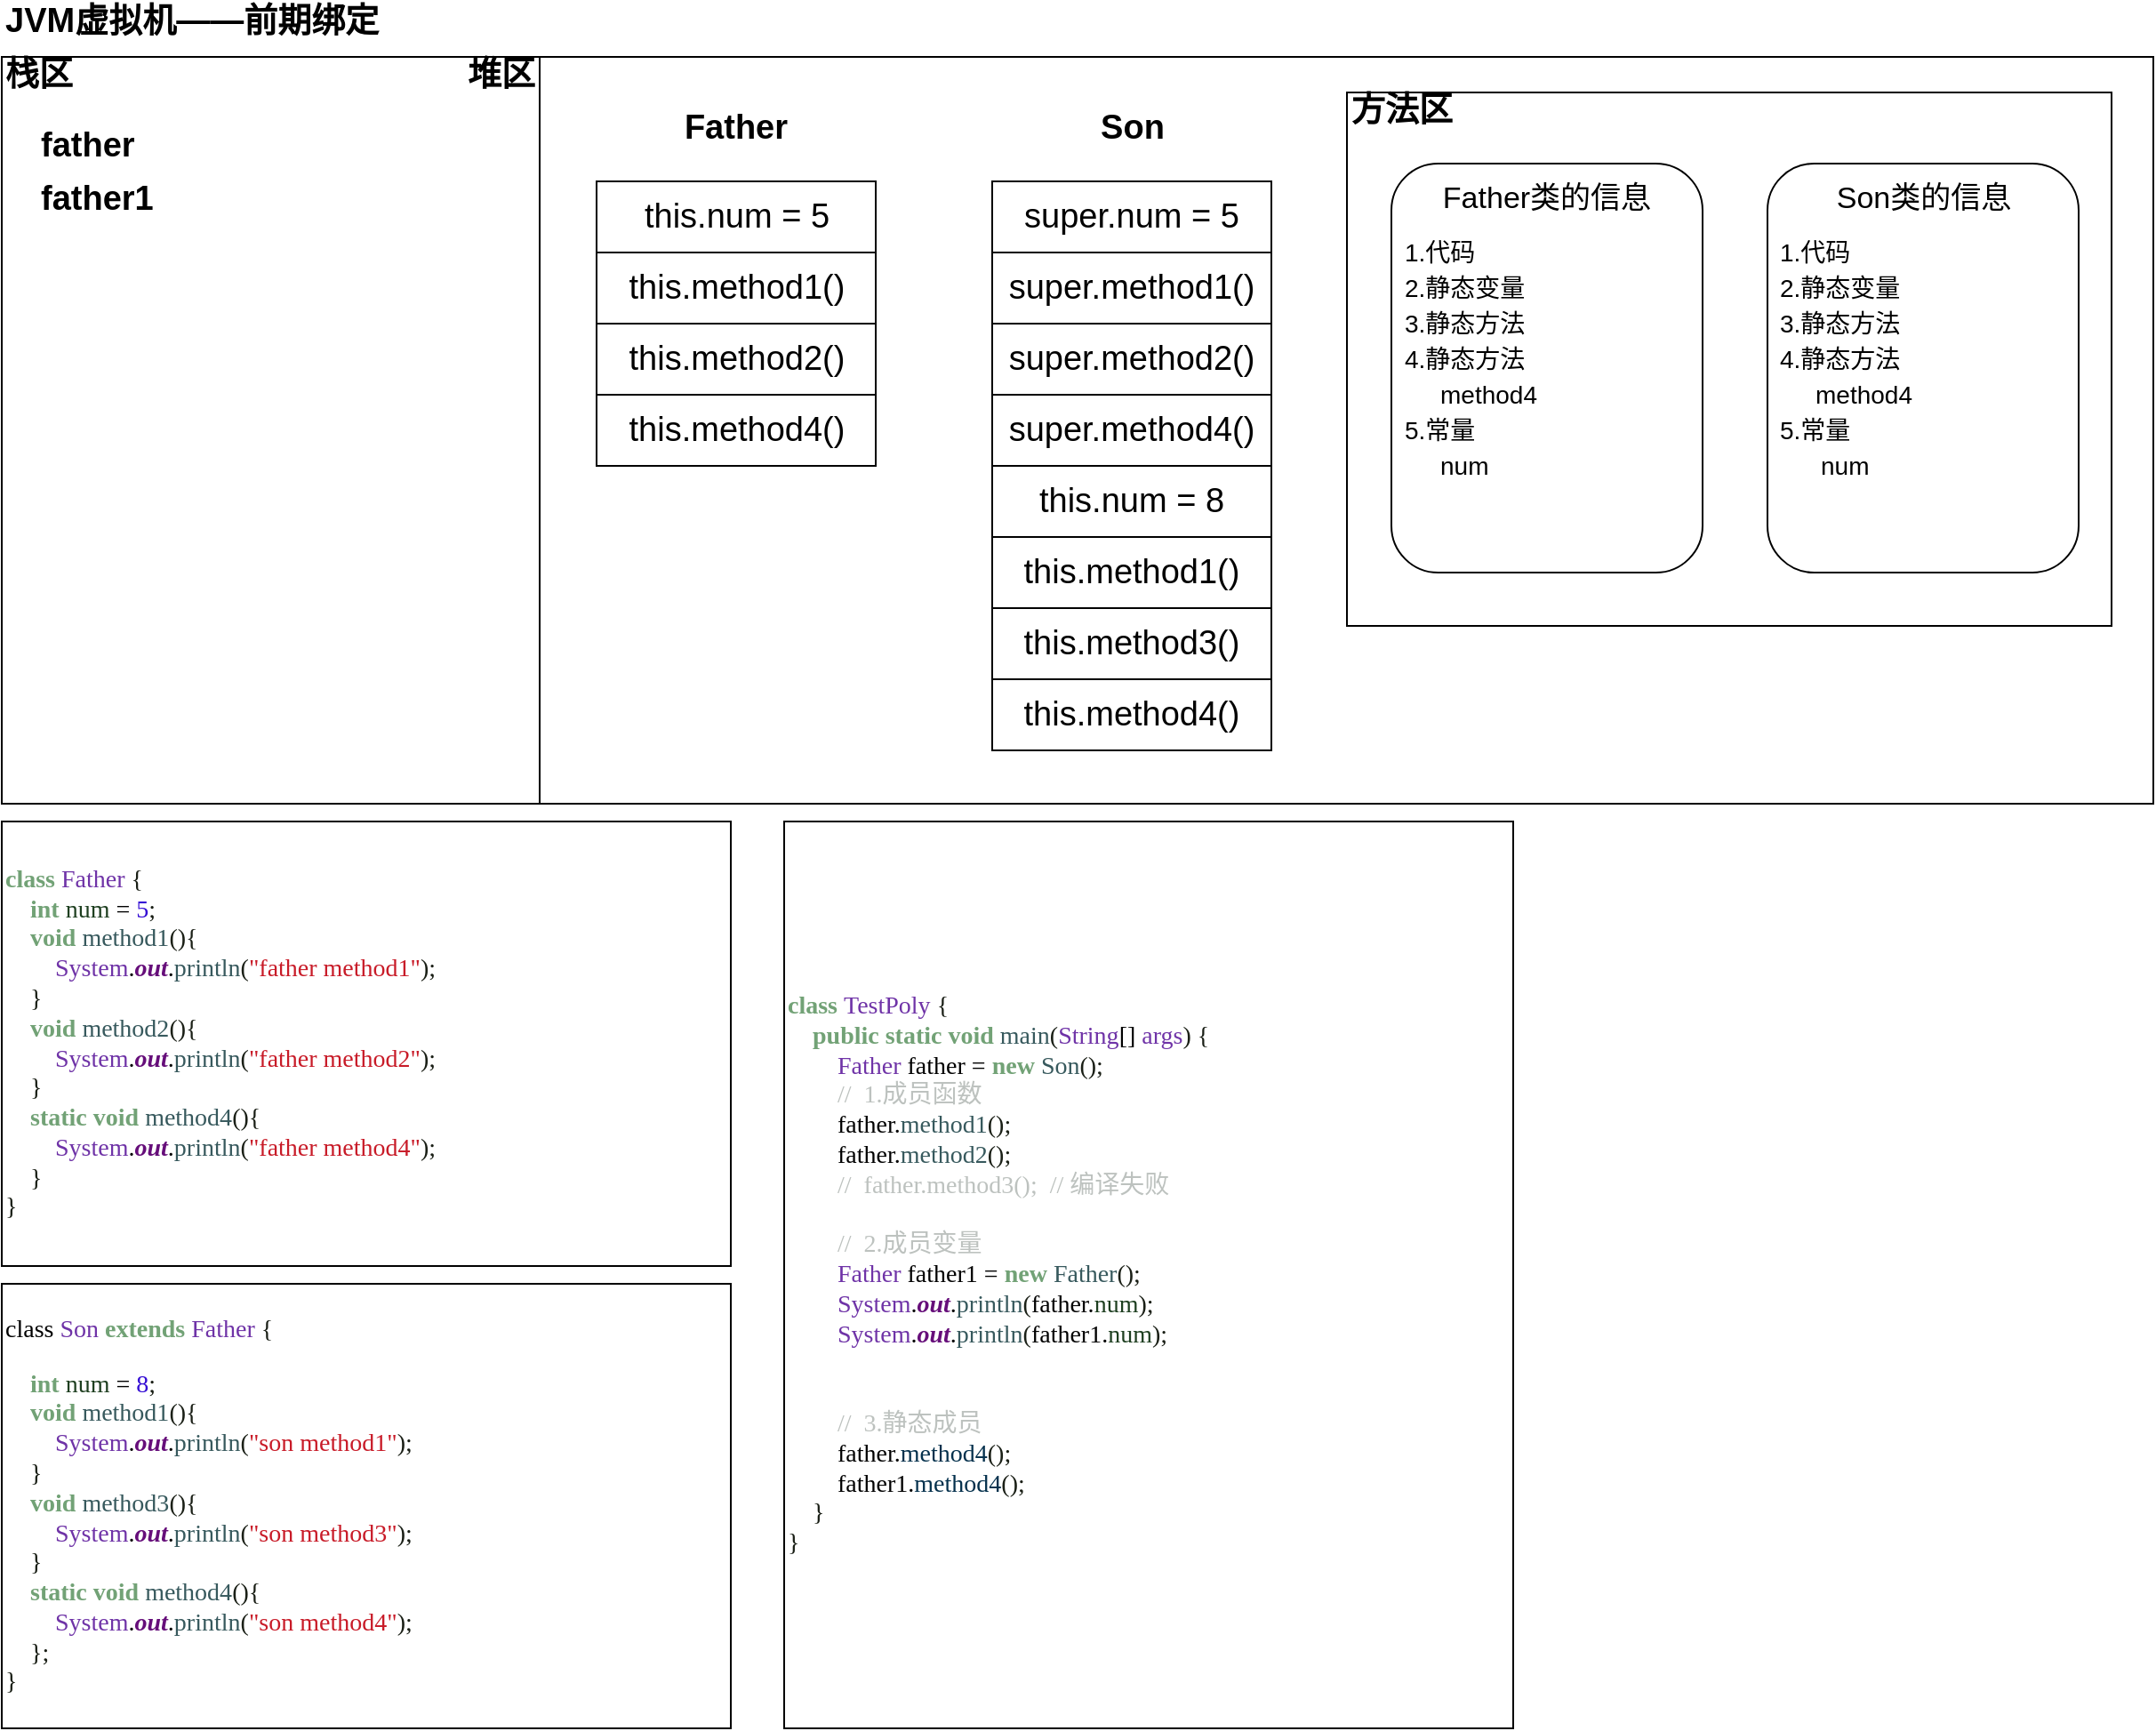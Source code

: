 <mxfile version="10.9.5" type="device"><diagram id="tF8aujJehVB9VC9344AU" name="第 1 页"><mxGraphModel dx="1106" dy="786" grid="1" gridSize="10" guides="1" tooltips="1" connect="1" arrows="1" fold="1" page="1" pageScale="1" pageWidth="827" pageHeight="1169" math="0" shadow="0"><root><mxCell id="0"/><mxCell id="1" parent="0"/><mxCell id="z6b4fmb910r7c1xjMvaU-1" value="" style="rounded=0;whiteSpace=wrap;html=1;" parent="1" vertex="1"><mxGeometry x="30" y="60" width="1210" height="420" as="geometry"/></mxCell><mxCell id="z6b4fmb910r7c1xjMvaU-6" value="栈区" style="text;html=1;strokeColor=none;fillColor=none;align=left;verticalAlign=middle;whiteSpace=wrap;rounded=0;fontSize=19;fontStyle=1" parent="1" vertex="1"><mxGeometry x="30" y="60" width="40" height="20" as="geometry"/></mxCell><mxCell id="z6b4fmb910r7c1xjMvaU-7" value="堆区" style="text;html=1;strokeColor=none;fillColor=none;align=left;verticalAlign=middle;whiteSpace=wrap;rounded=0;fontSize=19;fontStyle=1" parent="1" vertex="1"><mxGeometry x="290" y="60" width="120" height="20" as="geometry"/></mxCell><mxCell id="z6b4fmb910r7c1xjMvaU-12" value="JVM虚拟机——前期绑定" style="text;html=1;strokeColor=none;fillColor=none;align=left;verticalAlign=middle;whiteSpace=wrap;rounded=0;fontSize=19;fontStyle=1" parent="1" vertex="1"><mxGeometry x="30" y="30" width="220" height="20" as="geometry"/></mxCell><mxCell id="z6b4fmb910r7c1xjMvaU-13" value="" style="endArrow=none;html=1;fontSize=19;entryX=0.25;entryY=0;entryDx=0;entryDy=0;exitX=0.25;exitY=1;exitDx=0;exitDy=0;" parent="1" source="z6b4fmb910r7c1xjMvaU-1" target="z6b4fmb910r7c1xjMvaU-1" edge="1"><mxGeometry width="50" height="50" relative="1" as="geometry"><mxPoint x="510" y="255" as="sourcePoint"/><mxPoint x="560" y="205" as="targetPoint"/></mxGeometry></mxCell><mxCell id="z6b4fmb910r7c1xjMvaU-16" value="father" style="text;html=1;strokeColor=none;fillColor=none;align=left;verticalAlign=middle;whiteSpace=wrap;rounded=0;fontSize=19;fontStyle=1" parent="1" vertex="1"><mxGeometry x="50" y="100" width="70" height="20" as="geometry"/></mxCell><mxCell id="z6b4fmb910r7c1xjMvaU-18" value="father1" style="text;html=1;strokeColor=none;fillColor=none;align=left;verticalAlign=middle;whiteSpace=wrap;rounded=0;fontSize=19;fontStyle=1" parent="1" vertex="1"><mxGeometry x="50" y="130" width="70" height="20" as="geometry"/></mxCell><mxCell id="z6b4fmb910r7c1xjMvaU-23" value="Father" style="text;html=1;strokeColor=none;fillColor=none;align=center;verticalAlign=middle;whiteSpace=wrap;rounded=0;fontSize=19;fontStyle=1" parent="1" vertex="1"><mxGeometry x="408" y="90" width="70" height="20" as="geometry"/></mxCell><mxCell id="z6b4fmb910r7c1xjMvaU-30" value="" style="rounded=0;whiteSpace=wrap;html=1;fontSize=19;align=center;" parent="1" vertex="1"><mxGeometry x="786.5" y="80" width="430" height="300" as="geometry"/></mxCell><mxCell id="z6b4fmb910r7c1xjMvaU-31" value="方法区" style="text;html=1;strokeColor=none;fillColor=none;align=left;verticalAlign=middle;whiteSpace=wrap;rounded=0;fontSize=19;fontStyle=1" parent="1" vertex="1"><mxGeometry x="786.5" y="80" width="120" height="20" as="geometry"/></mxCell><mxCell id="z6b4fmb910r7c1xjMvaU-32" value="&lt;pre style=&quot;background-color: rgb(255 , 255 , 255) ; font-family: &amp;#34;menlo&amp;#34; ; font-size: 10.5pt&quot;&gt;&lt;span style=&quot;color: #72a276 ; font-weight: bold&quot;&gt;class &lt;/span&gt;&lt;span style=&quot;color: #6f33a7&quot;&gt;Father &lt;/span&gt;&lt;span style=&quot;color: #1a1f16&quot;&gt;{&lt;br&gt;&lt;/span&gt;&lt;span style=&quot;color: #1a1f16&quot;&gt;    &lt;/span&gt;&lt;span style=&quot;color: #72a276 ; font-weight: bold&quot;&gt;int &lt;/span&gt;&lt;span style=&quot;color: #1e3f20&quot;&gt;num &lt;/span&gt;= &lt;span style=&quot;color: #340dd4&quot;&gt;5&lt;/span&gt;&lt;span style=&quot;color: #1a1f16&quot;&gt;;&lt;br&gt;&lt;/span&gt;&lt;span style=&quot;color: #1a1f16&quot;&gt;    &lt;/span&gt;&lt;span style=&quot;color: #72a276 ; font-weight: bold&quot;&gt;void &lt;/span&gt;&lt;span style=&quot;color: #37595d&quot;&gt;method1&lt;/span&gt;&lt;span style=&quot;color: #1a1f16&quot;&gt;(){&lt;br&gt;&lt;/span&gt;&lt;span style=&quot;color: #1a1f16&quot;&gt;        &lt;/span&gt;&lt;span style=&quot;color: #6f33a7&quot;&gt;System&lt;/span&gt;.&lt;span style=&quot;color: #660e7a ; font-weight: bold ; font-style: italic&quot;&gt;out&lt;/span&gt;.&lt;span style=&quot;color: #37595d&quot;&gt;println&lt;/span&gt;&lt;span style=&quot;color: #1a1f16&quot;&gt;(&lt;/span&gt;&lt;span style=&quot;color: #c81b28&quot;&gt;&quot;father method1&quot;&lt;/span&gt;&lt;span style=&quot;color: #1a1f16&quot;&gt;);&lt;br&gt;&lt;/span&gt;&lt;span style=&quot;color: #1a1f16&quot;&gt;    }&lt;br&gt;&lt;/span&gt;&lt;span style=&quot;color: #1a1f16&quot;&gt;    &lt;/span&gt;&lt;span style=&quot;color: #72a276 ; font-weight: bold&quot;&gt;void &lt;/span&gt;&lt;span style=&quot;color: #37595d&quot;&gt;method2&lt;/span&gt;&lt;span style=&quot;color: #1a1f16&quot;&gt;(){&lt;br&gt;&lt;/span&gt;&lt;span style=&quot;color: #1a1f16&quot;&gt;        &lt;/span&gt;&lt;span style=&quot;color: #6f33a7&quot;&gt;System&lt;/span&gt;.&lt;span style=&quot;color: #660e7a ; font-weight: bold ; font-style: italic&quot;&gt;out&lt;/span&gt;.&lt;span style=&quot;color: #37595d&quot;&gt;println&lt;/span&gt;&lt;span style=&quot;color: #1a1f16&quot;&gt;(&lt;/span&gt;&lt;span style=&quot;color: #c81b28&quot;&gt;&quot;father method2&quot;&lt;/span&gt;&lt;span style=&quot;color: #1a1f16&quot;&gt;);&lt;br&gt;&lt;/span&gt;&lt;span style=&quot;color: #1a1f16&quot;&gt;    }&lt;br&gt;&lt;/span&gt;&lt;span style=&quot;color: #1a1f16&quot;&gt;    &lt;/span&gt;&lt;span style=&quot;color: #72a276 ; font-weight: bold&quot;&gt;static void &lt;/span&gt;&lt;span style=&quot;color: #37595d&quot;&gt;method4&lt;/span&gt;&lt;span style=&quot;color: #1a1f16&quot;&gt;(){&lt;br&gt;&lt;/span&gt;&lt;span style=&quot;color: #1a1f16&quot;&gt;        &lt;/span&gt;&lt;span style=&quot;color: #6f33a7&quot;&gt;System&lt;/span&gt;.&lt;span style=&quot;color: #660e7a ; font-weight: bold ; font-style: italic&quot;&gt;out&lt;/span&gt;.&lt;span style=&quot;color: #37595d&quot;&gt;println&lt;/span&gt;&lt;span style=&quot;color: #1a1f16&quot;&gt;(&lt;/span&gt;&lt;span style=&quot;color: #c81b28&quot;&gt;&quot;father method4&quot;&lt;/span&gt;&lt;span style=&quot;color: #1a1f16&quot;&gt;);&lt;br&gt;&lt;/span&gt;&lt;span style=&quot;color: #1a1f16&quot;&gt;    }&lt;br&gt;&lt;/span&gt;&lt;span style=&quot;color: #1a1f16&quot;&gt;}&lt;/span&gt;&lt;/pre&gt;" style="rounded=0;whiteSpace=wrap;html=1;fontSize=19;align=left;" parent="1" vertex="1"><mxGeometry x="30" y="490" width="410" height="250" as="geometry"/></mxCell><mxCell id="z6b4fmb910r7c1xjMvaU-33" value="&lt;pre style=&quot;background-color: rgb(255 , 255 , 255) ; font-family: &amp;#34;menlo&amp;#34; ; font-size: 10.5pt&quot;&gt;class &lt;span style=&quot;font-size: 10.5pt ; white-space: normal ; color: rgb(111 , 51 , 167)&quot;&gt;Son &lt;/span&gt;&lt;span style=&quot;font-size: 10.5pt ; white-space: normal ; color: rgb(114 , 162 , 118) ; font-weight: bold&quot;&gt;extends &lt;/span&gt;&lt;span style=&quot;font-size: 10.5pt ; white-space: normal ; color: rgb(111 , 51 , 167)&quot;&gt;Father &lt;/span&gt;&lt;span style=&quot;font-size: 10.5pt ; white-space: normal ; color: rgb(26 , 31 , 22)&quot;&gt;{&lt;/span&gt;&lt;br&gt;&lt;/pre&gt;&lt;pre style=&quot;background-color: rgb(255 , 255 , 255) ; font-family: &amp;#34;menlo&amp;#34; ; font-size: 10.5pt&quot;&gt;&lt;pre style=&quot;font-family: &amp;#34;menlo&amp;#34; ; font-size: 10.5pt&quot;&gt;&lt;span style=&quot;color: #1a1f16&quot;&gt;    &lt;/span&gt;&lt;span style=&quot;color: #72a276 ; font-weight: bold&quot;&gt;int &lt;/span&gt;&lt;span style=&quot;color: #1e3f20&quot;&gt;num &lt;/span&gt;= &lt;span style=&quot;color: #340dd4&quot;&gt;8&lt;/span&gt;&lt;span style=&quot;color: #1a1f16&quot;&gt;;&lt;br&gt;&lt;/span&gt;&lt;span style=&quot;color: #1a1f16&quot;&gt;    &lt;/span&gt;&lt;span style=&quot;color: #72a276 ; font-weight: bold&quot;&gt;void &lt;/span&gt;&lt;span style=&quot;color: #37595d&quot;&gt;method1&lt;/span&gt;&lt;span style=&quot;color: #1a1f16&quot;&gt;(){&lt;br&gt;&lt;/span&gt;&lt;span style=&quot;color: #1a1f16&quot;&gt;        &lt;/span&gt;&lt;span style=&quot;color: #6f33a7&quot;&gt;System&lt;/span&gt;.&lt;span style=&quot;color: #660e7a ; font-weight: bold ; font-style: italic&quot;&gt;out&lt;/span&gt;.&lt;span style=&quot;color: #37595d&quot;&gt;println&lt;/span&gt;&lt;span style=&quot;color: #1a1f16&quot;&gt;(&lt;/span&gt;&lt;span style=&quot;color: #c81b28&quot;&gt;&quot;son method1&quot;&lt;/span&gt;&lt;span style=&quot;color: #1a1f16&quot;&gt;);&lt;br&gt;&lt;/span&gt;&lt;span style=&quot;color: #1a1f16&quot;&gt;    }&lt;br&gt;&lt;/span&gt;&lt;span style=&quot;color: #1a1f16&quot;&gt;    &lt;/span&gt;&lt;span style=&quot;color: #72a276 ; font-weight: bold&quot;&gt;void &lt;/span&gt;&lt;span style=&quot;color: #37595d&quot;&gt;method3&lt;/span&gt;&lt;span style=&quot;color: #1a1f16&quot;&gt;(){&lt;br&gt;&lt;/span&gt;&lt;span style=&quot;color: #1a1f16&quot;&gt;        &lt;/span&gt;&lt;span style=&quot;color: #6f33a7&quot;&gt;System&lt;/span&gt;.&lt;span style=&quot;color: #660e7a ; font-weight: bold ; font-style: italic&quot;&gt;out&lt;/span&gt;.&lt;span style=&quot;color: #37595d&quot;&gt;println&lt;/span&gt;&lt;span style=&quot;color: #1a1f16&quot;&gt;(&lt;/span&gt;&lt;span style=&quot;color: #c81b28&quot;&gt;&quot;son method3&quot;&lt;/span&gt;&lt;span style=&quot;color: #1a1f16&quot;&gt;);&lt;br&gt;&lt;/span&gt;&lt;span style=&quot;color: #1a1f16&quot;&gt;    }&lt;br&gt;&lt;/span&gt;&lt;span style=&quot;color: #1a1f16&quot;&gt;    &lt;/span&gt;&lt;span style=&quot;color: #72a276 ; font-weight: bold&quot;&gt;static void &lt;/span&gt;&lt;span style=&quot;color: #37595d&quot;&gt;method4&lt;/span&gt;&lt;span style=&quot;color: #1a1f16&quot;&gt;(){&lt;br&gt;&lt;/span&gt;&lt;span style=&quot;color: #1a1f16&quot;&gt;        &lt;/span&gt;&lt;span style=&quot;color: #6f33a7&quot;&gt;System&lt;/span&gt;.&lt;span style=&quot;color: #660e7a ; font-weight: bold ; font-style: italic&quot;&gt;out&lt;/span&gt;.&lt;span style=&quot;color: #37595d&quot;&gt;println&lt;/span&gt;&lt;span style=&quot;color: #1a1f16&quot;&gt;(&lt;/span&gt;&lt;span style=&quot;color: #c81b28&quot;&gt;&quot;son method4&quot;&lt;/span&gt;&lt;span style=&quot;color: #1a1f16&quot;&gt;);&lt;br&gt;&lt;/span&gt;&lt;span style=&quot;color: #1a1f16&quot;&gt;    };&lt;br&gt;&lt;/span&gt;&lt;span style=&quot;color: #1a1f16&quot;&gt;}&lt;/span&gt;&lt;/pre&gt;&lt;/pre&gt;" style="rounded=0;whiteSpace=wrap;html=1;fontSize=19;align=left;" parent="1" vertex="1"><mxGeometry x="30" y="750" width="410" height="250" as="geometry"/></mxCell><mxCell id="z6b4fmb910r7c1xjMvaU-34" value="&lt;pre style=&quot;background-color: rgb(255 , 255 , 255) ; font-family: &amp;#34;menlo&amp;#34; ; font-size: 10.5pt&quot;&gt;&lt;pre style=&quot;font-family: &amp;#34;menlo&amp;#34; ; font-size: 10.5pt&quot;&gt;&lt;span style=&quot;color: #72a276 ; font-weight: bold&quot;&gt;class &lt;/span&gt;&lt;span style=&quot;color: #6f33a7&quot;&gt;TestPoly &lt;/span&gt;&lt;span style=&quot;color: #1a1f16&quot;&gt;{&lt;br&gt;&lt;/span&gt;&lt;span style=&quot;color: #1a1f16&quot;&gt;    &lt;/span&gt;&lt;span style=&quot;color: #72a276 ; font-weight: bold&quot;&gt;public static void &lt;/span&gt;&lt;span style=&quot;color: #37595d&quot;&gt;main&lt;/span&gt;&lt;span style=&quot;color: #1a1f16&quot;&gt;(&lt;/span&gt;&lt;span style=&quot;color: #6f33a7&quot;&gt;String&lt;/span&gt;[] &lt;span style=&quot;color: #6f33a7&quot;&gt;args&lt;/span&gt;&lt;span style=&quot;color: #1a1f16&quot;&gt;) {&lt;br&gt;&lt;/span&gt;&lt;span style=&quot;color: #1a1f16&quot;&gt;        &lt;/span&gt;&lt;span style=&quot;color: #6f33a7&quot;&gt;Father &lt;/span&gt;father = &lt;span style=&quot;color: #72a276 ; font-weight: bold&quot;&gt;new &lt;/span&gt;&lt;span style=&quot;color: #37595d&quot;&gt;Son&lt;/span&gt;&lt;span style=&quot;color: #1a1f16&quot;&gt;();&lt;br&gt;&lt;/span&gt;&lt;span style=&quot;color: #1a1f16&quot;&gt;        &lt;/span&gt;&lt;span style=&quot;color: #bdc2bf&quot;&gt;//  1.成员函数&lt;br&gt;&lt;/span&gt;&lt;span style=&quot;color: #bdc2bf&quot;&gt;        &lt;/span&gt;father.&lt;span style=&quot;color: #37595d&quot;&gt;method1&lt;/span&gt;&lt;span style=&quot;color: #1a1f16&quot;&gt;();&lt;br&gt;&lt;/span&gt;&lt;span style=&quot;color: #1a1f16&quot;&gt;        &lt;/span&gt;father.&lt;span style=&quot;color: #37595d&quot;&gt;method2&lt;/span&gt;&lt;span style=&quot;color: #1a1f16&quot;&gt;();&lt;br&gt;&lt;/span&gt;&lt;span style=&quot;color: #1a1f16&quot;&gt;        &lt;/span&gt;&lt;span style=&quot;color: #bdc2bf&quot;&gt;//  father.method3();  // 编译失败&lt;br&gt;&lt;/span&gt;&lt;span style=&quot;color: #bdc2bf&quot;&gt;&lt;br&gt;&lt;/span&gt;&lt;span style=&quot;color: #bdc2bf&quot;&gt;        //  2.成员变量&lt;br&gt;&lt;/span&gt;&lt;span style=&quot;color: #bdc2bf&quot;&gt;        &lt;/span&gt;&lt;span style=&quot;color: #6f33a7&quot;&gt;Father &lt;/span&gt;father1 = &lt;span style=&quot;color: #72a276 ; font-weight: bold&quot;&gt;new &lt;/span&gt;&lt;span style=&quot;color: #37595d&quot;&gt;Father&lt;/span&gt;&lt;span style=&quot;color: #1a1f16&quot;&gt;();&lt;br&gt;&lt;/span&gt;&lt;span style=&quot;color: #1a1f16&quot;&gt;        &lt;/span&gt;&lt;span style=&quot;color: #6f33a7&quot;&gt;System&lt;/span&gt;.&lt;span style=&quot;color: #660e7a ; font-weight: bold ; font-style: italic&quot;&gt;out&lt;/span&gt;.&lt;span style=&quot;color: #37595d&quot;&gt;println&lt;/span&gt;&lt;span style=&quot;color: #1a1f16&quot;&gt;(&lt;/span&gt;father.&lt;span style=&quot;color: #1e3f20&quot;&gt;num&lt;/span&gt;&lt;span style=&quot;color: #1a1f16&quot;&gt;);&lt;br&gt;&lt;/span&gt;&lt;span style=&quot;color: #1a1f16&quot;&gt;        &lt;/span&gt;&lt;span style=&quot;color: #6f33a7&quot;&gt;System&lt;/span&gt;.&lt;span style=&quot;color: #660e7a ; font-weight: bold ; font-style: italic&quot;&gt;out&lt;/span&gt;.&lt;span style=&quot;color: #37595d&quot;&gt;println&lt;/span&gt;&lt;span style=&quot;color: #1a1f16&quot;&gt;(&lt;/span&gt;father1.&lt;span style=&quot;color: #1e3f20&quot;&gt;num&lt;/span&gt;&lt;span style=&quot;color: #1a1f16&quot;&gt;);&lt;br&gt;&lt;/span&gt;&lt;span style=&quot;color: #1a1f16&quot;&gt;&lt;br&gt;&lt;/span&gt;&lt;span style=&quot;color: #1a1f16&quot;&gt;&lt;br&gt;&lt;/span&gt;&lt;span style=&quot;color: #1a1f16&quot;&gt;        &lt;/span&gt;&lt;span style=&quot;color: #bdc2bf&quot;&gt;//  3.静态成员&lt;br&gt;&lt;/span&gt;&lt;span style=&quot;color: #bdc2bf&quot;&gt;        &lt;/span&gt;father.&lt;span style=&quot;color: #05314d&quot;&gt;method4&lt;/span&gt;&lt;span style=&quot;color: #1a1f16&quot;&gt;();&lt;br&gt;&lt;/span&gt;&lt;span style=&quot;color: #1a1f16&quot;&gt;        &lt;/span&gt;father1.&lt;span style=&quot;color: #05314d&quot;&gt;method4&lt;/span&gt;&lt;span style=&quot;color: #1a1f16&quot;&gt;();&lt;br&gt;&lt;/span&gt;&lt;span style=&quot;color: #1a1f16&quot;&gt;    }&lt;br&gt;&lt;/span&gt;&lt;span style=&quot;color: #1a1f16&quot;&gt;}&lt;/span&gt;&lt;/pre&gt;&lt;/pre&gt;" style="rounded=0;whiteSpace=wrap;html=1;fontSize=19;align=left;" parent="1" vertex="1"><mxGeometry x="470" y="490" width="410" height="510" as="geometry"/></mxCell><mxCell id="z6b4fmb910r7c1xjMvaU-35" value="" style="rounded=1;whiteSpace=wrap;html=1;fontSize=19;align=center;" parent="1" vertex="1"><mxGeometry x="811.5" y="120" width="175" height="230" as="geometry"/></mxCell><mxCell id="z6b4fmb910r7c1xjMvaU-36" value="Father类的信息" style="text;html=1;strokeColor=none;fillColor=none;align=center;verticalAlign=middle;whiteSpace=wrap;rounded=0;fontSize=17;fontStyle=0" parent="1" vertex="1"><mxGeometry x="839" y="130" width="120" height="20" as="geometry"/></mxCell><mxCell id="z6b4fmb910r7c1xjMvaU-37" value="1.代码" style="text;html=1;strokeColor=none;fillColor=none;align=left;verticalAlign=middle;whiteSpace=wrap;rounded=0;fontSize=14;fontStyle=0" parent="1" vertex="1"><mxGeometry x="816.5" y="160" width="120" height="20" as="geometry"/></mxCell><mxCell id="z6b4fmb910r7c1xjMvaU-38" value="2.静态变量" style="text;html=1;strokeColor=none;fillColor=none;align=left;verticalAlign=middle;whiteSpace=wrap;rounded=0;fontSize=14;fontStyle=0" parent="1" vertex="1"><mxGeometry x="816.5" y="180" width="120" height="20" as="geometry"/></mxCell><mxCell id="z6b4fmb910r7c1xjMvaU-39" value="3.静态方法" style="text;html=1;strokeColor=none;fillColor=none;align=left;verticalAlign=middle;whiteSpace=wrap;rounded=0;fontSize=14;fontStyle=0" parent="1" vertex="1"><mxGeometry x="816.5" y="200" width="120" height="20" as="geometry"/></mxCell><mxCell id="z6b4fmb910r7c1xjMvaU-40" value="4.静态方法" style="text;html=1;strokeColor=none;fillColor=none;align=left;verticalAlign=middle;whiteSpace=wrap;rounded=0;fontSize=14;fontStyle=0" parent="1" vertex="1"><mxGeometry x="816.5" y="220" width="120" height="20" as="geometry"/></mxCell><mxCell id="z6b4fmb910r7c1xjMvaU-41" value="method4" style="text;html=1;strokeColor=none;fillColor=none;align=left;verticalAlign=middle;whiteSpace=wrap;rounded=0;fontSize=14;fontStyle=0" parent="1" vertex="1"><mxGeometry x="836.5" y="240" width="120" height="20" as="geometry"/></mxCell><mxCell id="z6b4fmb910r7c1xjMvaU-42" value="5.常量" style="text;html=1;strokeColor=none;fillColor=none;align=left;verticalAlign=middle;whiteSpace=wrap;rounded=0;fontSize=14;fontStyle=0" parent="1" vertex="1"><mxGeometry x="816.5" y="260" width="120" height="20" as="geometry"/></mxCell><mxCell id="z6b4fmb910r7c1xjMvaU-43" value="" style="rounded=1;whiteSpace=wrap;html=1;fontSize=19;align=center;" parent="1" vertex="1"><mxGeometry x="1023" y="120" width="175" height="230" as="geometry"/></mxCell><mxCell id="z6b4fmb910r7c1xjMvaU-44" value="Son类的信息" style="text;html=1;strokeColor=none;fillColor=none;align=center;verticalAlign=middle;whiteSpace=wrap;rounded=0;fontSize=17;fontStyle=0" parent="1" vertex="1"><mxGeometry x="1050.5" y="130" width="120" height="20" as="geometry"/></mxCell><mxCell id="z6b4fmb910r7c1xjMvaU-45" value="1.代码" style="text;html=1;strokeColor=none;fillColor=none;align=left;verticalAlign=middle;whiteSpace=wrap;rounded=0;fontSize=14;fontStyle=0" parent="1" vertex="1"><mxGeometry x="1028" y="160" width="120" height="20" as="geometry"/></mxCell><mxCell id="z6b4fmb910r7c1xjMvaU-46" value="2.静态变量" style="text;html=1;strokeColor=none;fillColor=none;align=left;verticalAlign=middle;whiteSpace=wrap;rounded=0;fontSize=14;fontStyle=0" parent="1" vertex="1"><mxGeometry x="1028" y="180" width="120" height="20" as="geometry"/></mxCell><mxCell id="z6b4fmb910r7c1xjMvaU-47" value="3.静态方法" style="text;html=1;strokeColor=none;fillColor=none;align=left;verticalAlign=middle;whiteSpace=wrap;rounded=0;fontSize=14;fontStyle=0" parent="1" vertex="1"><mxGeometry x="1028" y="200" width="120" height="20" as="geometry"/></mxCell><mxCell id="z6b4fmb910r7c1xjMvaU-48" value="4.静态方法" style="text;html=1;strokeColor=none;fillColor=none;align=left;verticalAlign=middle;whiteSpace=wrap;rounded=0;fontSize=14;fontStyle=0" parent="1" vertex="1"><mxGeometry x="1028" y="220" width="120" height="20" as="geometry"/></mxCell><mxCell id="z6b4fmb910r7c1xjMvaU-49" value="method4" style="text;html=1;strokeColor=none;fillColor=none;align=left;verticalAlign=middle;whiteSpace=wrap;rounded=0;fontSize=14;fontStyle=0" parent="1" vertex="1"><mxGeometry x="1048" y="240" width="120" height="20" as="geometry"/></mxCell><mxCell id="z6b4fmb910r7c1xjMvaU-50" value="5.常量" style="text;html=1;strokeColor=none;fillColor=none;align=left;verticalAlign=middle;whiteSpace=wrap;rounded=0;fontSize=14;fontStyle=0" parent="1" vertex="1"><mxGeometry x="1028" y="260" width="120" height="20" as="geometry"/></mxCell><mxCell id="z6b4fmb910r7c1xjMvaU-52" value="Son" style="text;html=1;strokeColor=none;fillColor=none;align=center;verticalAlign=middle;whiteSpace=wrap;rounded=0;fontSize=19;fontStyle=1" parent="1" vertex="1"><mxGeometry x="630.5" y="90" width="70" height="20" as="geometry"/></mxCell><mxCell id="V_s2aIjGs7UITKvMzGKu-1" value="num" style="text;html=1;strokeColor=none;fillColor=none;align=left;verticalAlign=middle;whiteSpace=wrap;rounded=0;fontSize=14;fontStyle=0" vertex="1" parent="1"><mxGeometry x="836.5" y="280" width="120" height="20" as="geometry"/></mxCell><mxCell id="V_s2aIjGs7UITKvMzGKu-2" value="num" style="text;html=1;strokeColor=none;fillColor=none;align=left;verticalAlign=middle;whiteSpace=wrap;rounded=0;fontSize=14;fontStyle=0" vertex="1" parent="1"><mxGeometry x="1050.5" y="280" width="120" height="20" as="geometry"/></mxCell><mxCell id="V_s2aIjGs7UITKvMzGKu-14" value="&lt;span style=&quot;font-size: 19px; white-space: normal;&quot;&gt;this.num = 5&lt;/span&gt;" style="rounded=0;whiteSpace=wrap;html=1;align=center;" vertex="1" parent="1"><mxGeometry x="364.5" y="130" width="157" height="40" as="geometry"/></mxCell><mxCell id="V_s2aIjGs7UITKvMzGKu-15" value="&lt;span style=&quot;font-size: 19px ; white-space: normal&quot;&gt;this.method1()&lt;/span&gt;" style="rounded=0;whiteSpace=wrap;html=1;align=center;" vertex="1" parent="1"><mxGeometry x="364.5" y="170" width="157" height="40" as="geometry"/></mxCell><mxCell id="V_s2aIjGs7UITKvMzGKu-16" value="&lt;span style=&quot;font-size: 19px&quot;&gt;this.method2()&lt;/span&gt;" style="rounded=0;whiteSpace=wrap;html=1;align=center;" vertex="1" parent="1"><mxGeometry x="364.5" y="210" width="157" height="40" as="geometry"/></mxCell><mxCell id="V_s2aIjGs7UITKvMzGKu-17" value="&lt;span style=&quot;font-size: 19px&quot;&gt;this.method4()&lt;/span&gt;" style="rounded=0;whiteSpace=wrap;html=1;align=center;" vertex="1" parent="1"><mxGeometry x="364.5" y="250" width="157" height="40" as="geometry"/></mxCell><mxCell id="V_s2aIjGs7UITKvMzGKu-18" value="&lt;span style=&quot;font-size: 19px&quot;&gt;super.num = 5&lt;/span&gt;" style="rounded=0;whiteSpace=wrap;html=1;align=center;" vertex="1" parent="1"><mxGeometry x="587" y="130" width="157" height="40" as="geometry"/></mxCell><mxCell id="V_s2aIjGs7UITKvMzGKu-20" value="&lt;span style=&quot;font-size: 19px&quot;&gt;super&lt;/span&gt;&lt;span style=&quot;font-size: 19px ; white-space: normal&quot;&gt;.method1()&lt;/span&gt;" style="rounded=0;whiteSpace=wrap;html=1;align=center;" vertex="1" parent="1"><mxGeometry x="587" y="170" width="157" height="40" as="geometry"/></mxCell><mxCell id="V_s2aIjGs7UITKvMzGKu-21" value="&lt;span style=&quot;font-size: 19px&quot;&gt;super&lt;/span&gt;&lt;span style=&quot;font-size: 19px&quot;&gt;.method2()&lt;/span&gt;" style="rounded=0;whiteSpace=wrap;html=1;align=center;" vertex="1" parent="1"><mxGeometry x="587" y="210" width="157" height="40" as="geometry"/></mxCell><mxCell id="V_s2aIjGs7UITKvMzGKu-22" value="&lt;span style=&quot;font-size: 19px&quot;&gt;super&lt;/span&gt;&lt;span style=&quot;font-size: 19px&quot;&gt;.method4()&lt;/span&gt;" style="rounded=0;whiteSpace=wrap;html=1;align=center;" vertex="1" parent="1"><mxGeometry x="587" y="250" width="157" height="40" as="geometry"/></mxCell><mxCell id="V_s2aIjGs7UITKvMzGKu-23" value="&lt;span style=&quot;font-size: 19px&quot;&gt;this.method4()&lt;/span&gt;" style="rounded=0;whiteSpace=wrap;html=1;align=center;" vertex="1" parent="1"><mxGeometry x="587" y="410" width="157" height="40" as="geometry"/></mxCell><mxCell id="V_s2aIjGs7UITKvMzGKu-24" value="&lt;span style=&quot;font-size: 19px&quot;&gt;this.method3()&lt;/span&gt;" style="rounded=0;whiteSpace=wrap;html=1;align=center;" vertex="1" parent="1"><mxGeometry x="587" y="370" width="157" height="40" as="geometry"/></mxCell><mxCell id="V_s2aIjGs7UITKvMzGKu-25" value="&lt;span style=&quot;font-size: 19px ; white-space: normal&quot;&gt;this.method1()&lt;/span&gt;" style="rounded=0;whiteSpace=wrap;html=1;align=center;" vertex="1" parent="1"><mxGeometry x="587" y="330" width="157" height="40" as="geometry"/></mxCell><mxCell id="V_s2aIjGs7UITKvMzGKu-26" value="&lt;span style=&quot;font-size: 19px&quot;&gt;this.num = 8&lt;/span&gt;" style="rounded=0;whiteSpace=wrap;html=1;align=center;" vertex="1" parent="1"><mxGeometry x="587" y="290" width="157" height="40" as="geometry"/></mxCell></root></mxGraphModel></diagram></mxfile>
